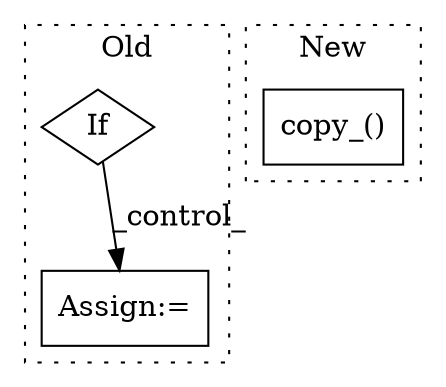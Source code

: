 digraph G {
subgraph cluster0 {
1 [label="If" a="96" s="1754" l="3" shape="diamond"];
3 [label="Assign:=" a="68" s="1806" l="3" shape="box"];
label = "Old";
style="dotted";
}
subgraph cluster1 {
2 [label="copy_()" a="75" s="1964,2122" l="33,1" shape="box"];
label = "New";
style="dotted";
}
1 -> 3 [label="_control_"];
}